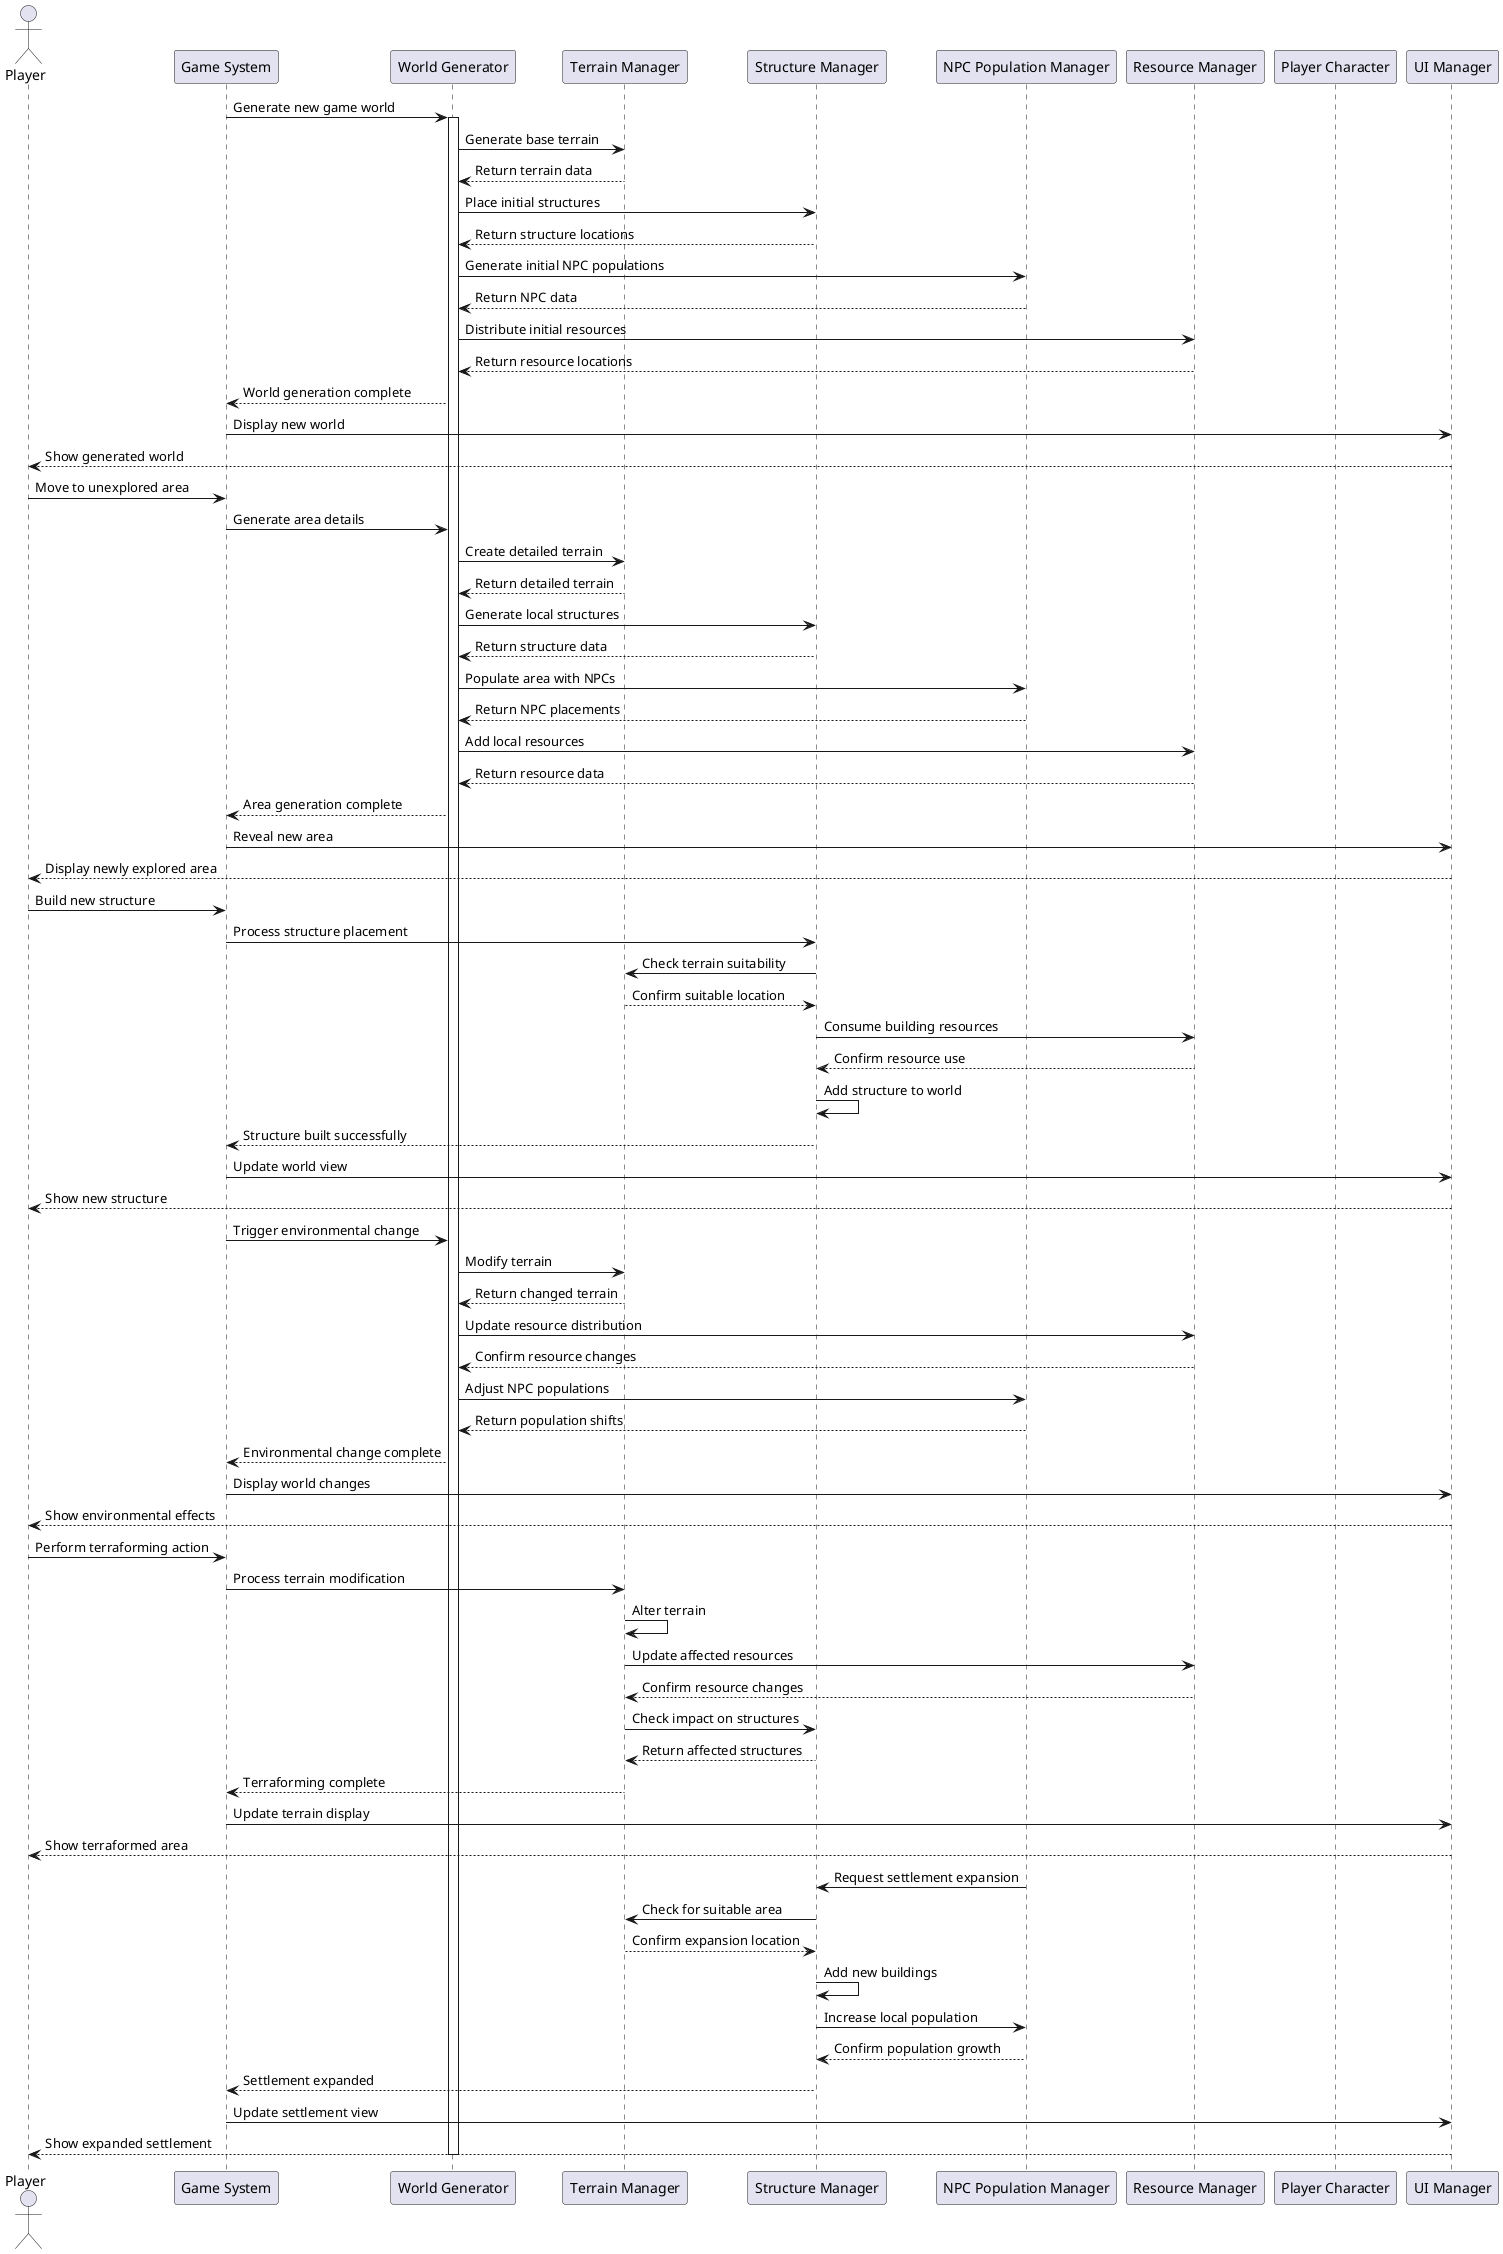 @startuml
actor Player
participant "Game System" as Game
participant "World Generator" as WorldGen
participant "Terrain Manager" as TerrainMgr
participant "Structure Manager" as StructureMgr
participant "NPC Population Manager" as NPCPopMgr
participant "Resource Manager" as ResourceMgr
participant "Player Character" as PlayerChar
participant "UI Manager" as UIMgr

' Initial world generation
Game -> WorldGen: Generate new game world
activate WorldGen
WorldGen -> TerrainMgr: Generate base terrain
TerrainMgr --> WorldGen: Return terrain data
WorldGen -> StructureMgr: Place initial structures
StructureMgr --> WorldGen: Return structure locations
WorldGen -> NPCPopMgr: Generate initial NPC populations
NPCPopMgr --> WorldGen: Return NPC data
WorldGen -> ResourceMgr: Distribute initial resources
ResourceMgr --> WorldGen: Return resource locations
WorldGen --> Game: World generation complete
Game -> UIMgr: Display new world
UIMgr --> Player: Show generated world

' Player explores new area
Player -> Game: Move to unexplored area
Game -> WorldGen: Generate area details
WorldGen -> TerrainMgr: Create detailed terrain
TerrainMgr --> WorldGen: Return detailed terrain
WorldGen -> StructureMgr: Generate local structures
StructureMgr --> WorldGen: Return structure data
WorldGen -> NPCPopMgr: Populate area with NPCs
NPCPopMgr --> WorldGen: Return NPC placements
WorldGen -> ResourceMgr: Add local resources
ResourceMgr --> WorldGen: Return resource data
WorldGen --> Game: Area generation complete
Game -> UIMgr: Reveal new area
UIMgr --> Player: Display newly explored area

' Player builds structure
Player -> Game: Build new structure
Game -> StructureMgr: Process structure placement
StructureMgr -> TerrainMgr: Check terrain suitability
TerrainMgr --> StructureMgr: Confirm suitable location
StructureMgr -> ResourceMgr: Consume building resources
ResourceMgr --> StructureMgr: Confirm resource use
StructureMgr -> StructureMgr: Add structure to world
StructureMgr --> Game: Structure built successfully
Game -> UIMgr: Update world view
UIMgr --> Player: Show new structure

' Environmental change event
Game -> WorldGen: Trigger environmental change
WorldGen -> TerrainMgr: Modify terrain
TerrainMgr --> WorldGen: Return changed terrain
WorldGen -> ResourceMgr: Update resource distribution
ResourceMgr --> WorldGen: Confirm resource changes
WorldGen -> NPCPopMgr: Adjust NPC populations
NPCPopMgr --> WorldGen: Return population shifts
WorldGen --> Game: Environmental change complete
Game -> UIMgr: Display world changes
UIMgr --> Player: Show environmental effects

' Player terraforming action
Player -> Game: Perform terraforming action
Game -> TerrainMgr: Process terrain modification
TerrainMgr -> TerrainMgr: Alter terrain
TerrainMgr -> ResourceMgr: Update affected resources
ResourceMgr --> TerrainMgr: Confirm resource changes
TerrainMgr -> StructureMgr: Check impact on structures
StructureMgr --> TerrainMgr: Return affected structures
TerrainMgr --> Game: Terraforming complete
Game -> UIMgr: Update terrain display
UIMgr --> Player: Show terraformed area

' NPC settlement growth
NPCPopMgr -> StructureMgr: Request settlement expansion
StructureMgr -> TerrainMgr: Check for suitable area
TerrainMgr --> StructureMgr: Confirm expansion location
StructureMgr -> StructureMgr: Add new buildings
StructureMgr -> NPCPopMgr: Increase local population
NPCPopMgr --> StructureMgr: Confirm population growth
StructureMgr --> Game: Settlement expanded
Game -> UIMgr: Update settlement view
UIMgr --> Player: Show expanded settlement

deactivate WorldGen
@enduml
